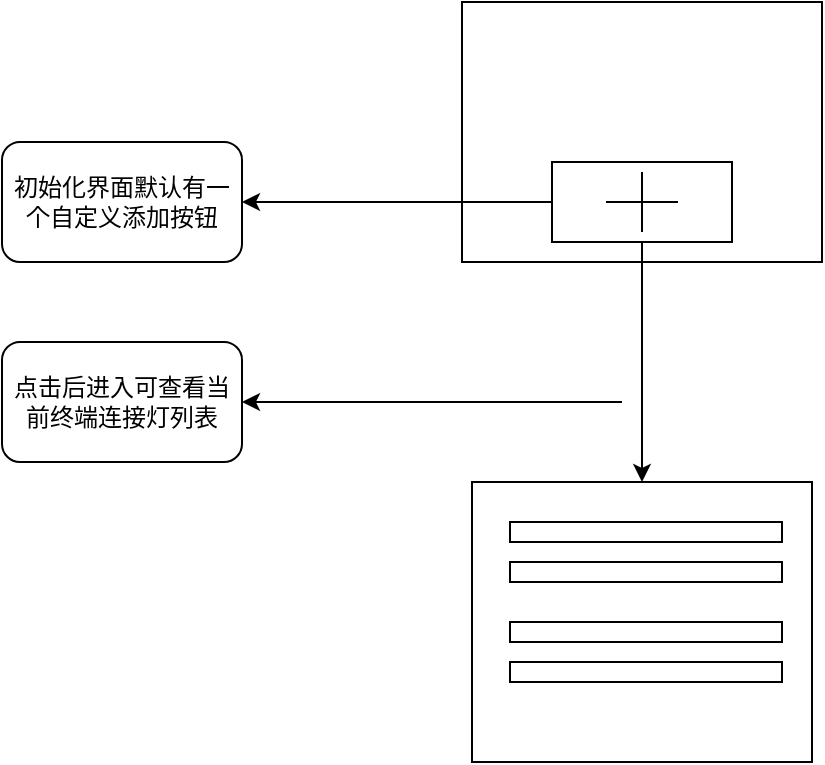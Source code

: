 <mxfile version="17.1.1" type="github">
  <diagram id="sC8Dn9gLM0qOhP2Wz6wK" name="第 1 页">
    <mxGraphModel dx="2062" dy="1122" grid="1" gridSize="10" guides="1" tooltips="1" connect="1" arrows="1" fold="1" page="1" pageScale="1" pageWidth="827" pageHeight="1169" math="0" shadow="0">
      <root>
        <mxCell id="0" />
        <mxCell id="1" parent="0" />
        <mxCell id="1xZW1lL9CZbo1leavQ0f-1" value="" style="rounded=0;whiteSpace=wrap;html=1;" vertex="1" parent="1">
          <mxGeometry x="330" y="400" width="180" height="130" as="geometry" />
        </mxCell>
        <mxCell id="1xZW1lL9CZbo1leavQ0f-7" style="edgeStyle=orthogonalEdgeStyle;rounded=0;orthogonalLoop=1;jettySize=auto;html=1;entryX=1;entryY=0.5;entryDx=0;entryDy=0;" edge="1" parent="1" source="1xZW1lL9CZbo1leavQ0f-4" target="1xZW1lL9CZbo1leavQ0f-6">
          <mxGeometry relative="1" as="geometry" />
        </mxCell>
        <mxCell id="1xZW1lL9CZbo1leavQ0f-8" style="edgeStyle=orthogonalEdgeStyle;rounded=0;orthogonalLoop=1;jettySize=auto;html=1;" edge="1" parent="1" source="1xZW1lL9CZbo1leavQ0f-4">
          <mxGeometry relative="1" as="geometry">
            <mxPoint x="420" y="640" as="targetPoint" />
          </mxGeometry>
        </mxCell>
        <mxCell id="1xZW1lL9CZbo1leavQ0f-4" value="" style="rounded=0;whiteSpace=wrap;html=1;" vertex="1" parent="1">
          <mxGeometry x="375" y="480" width="90" height="40" as="geometry" />
        </mxCell>
        <mxCell id="1xZW1lL9CZbo1leavQ0f-2" value="" style="shape=cross;whiteSpace=wrap;html=1;size=0;" vertex="1" parent="1">
          <mxGeometry x="402" y="485" width="36" height="30" as="geometry" />
        </mxCell>
        <mxCell id="1xZW1lL9CZbo1leavQ0f-6" value="初始化界面默认有一个自定义添加按钮" style="rounded=1;whiteSpace=wrap;html=1;" vertex="1" parent="1">
          <mxGeometry x="100" y="470" width="120" height="60" as="geometry" />
        </mxCell>
        <mxCell id="1xZW1lL9CZbo1leavQ0f-9" value="" style="rounded=0;whiteSpace=wrap;html=1;" vertex="1" parent="1">
          <mxGeometry x="335" y="640" width="170" height="140" as="geometry" />
        </mxCell>
        <mxCell id="1xZW1lL9CZbo1leavQ0f-10" value="点击后进入可查看当前终端连接灯列表" style="rounded=1;whiteSpace=wrap;html=1;" vertex="1" parent="1">
          <mxGeometry x="100" y="570" width="120" height="60" as="geometry" />
        </mxCell>
        <mxCell id="1xZW1lL9CZbo1leavQ0f-11" value="" style="rounded=0;whiteSpace=wrap;html=1;" vertex="1" parent="1">
          <mxGeometry x="354" y="660" width="136" height="10" as="geometry" />
        </mxCell>
        <mxCell id="1xZW1lL9CZbo1leavQ0f-12" value="" style="rounded=0;whiteSpace=wrap;html=1;" vertex="1" parent="1">
          <mxGeometry x="354" y="680" width="136" height="10" as="geometry" />
        </mxCell>
        <mxCell id="1xZW1lL9CZbo1leavQ0f-13" value="" style="rounded=0;whiteSpace=wrap;html=1;" vertex="1" parent="1">
          <mxGeometry x="354" y="710" width="136" height="10" as="geometry" />
        </mxCell>
        <mxCell id="1xZW1lL9CZbo1leavQ0f-14" value="" style="rounded=0;whiteSpace=wrap;html=1;" vertex="1" parent="1">
          <mxGeometry x="354" y="730" width="136" height="10" as="geometry" />
        </mxCell>
        <mxCell id="1xZW1lL9CZbo1leavQ0f-18" value="" style="endArrow=classic;html=1;rounded=0;entryX=1;entryY=0.5;entryDx=0;entryDy=0;" edge="1" parent="1" target="1xZW1lL9CZbo1leavQ0f-10">
          <mxGeometry width="50" height="50" relative="1" as="geometry">
            <mxPoint x="410" y="600" as="sourcePoint" />
            <mxPoint x="440" y="630" as="targetPoint" />
          </mxGeometry>
        </mxCell>
      </root>
    </mxGraphModel>
  </diagram>
</mxfile>
